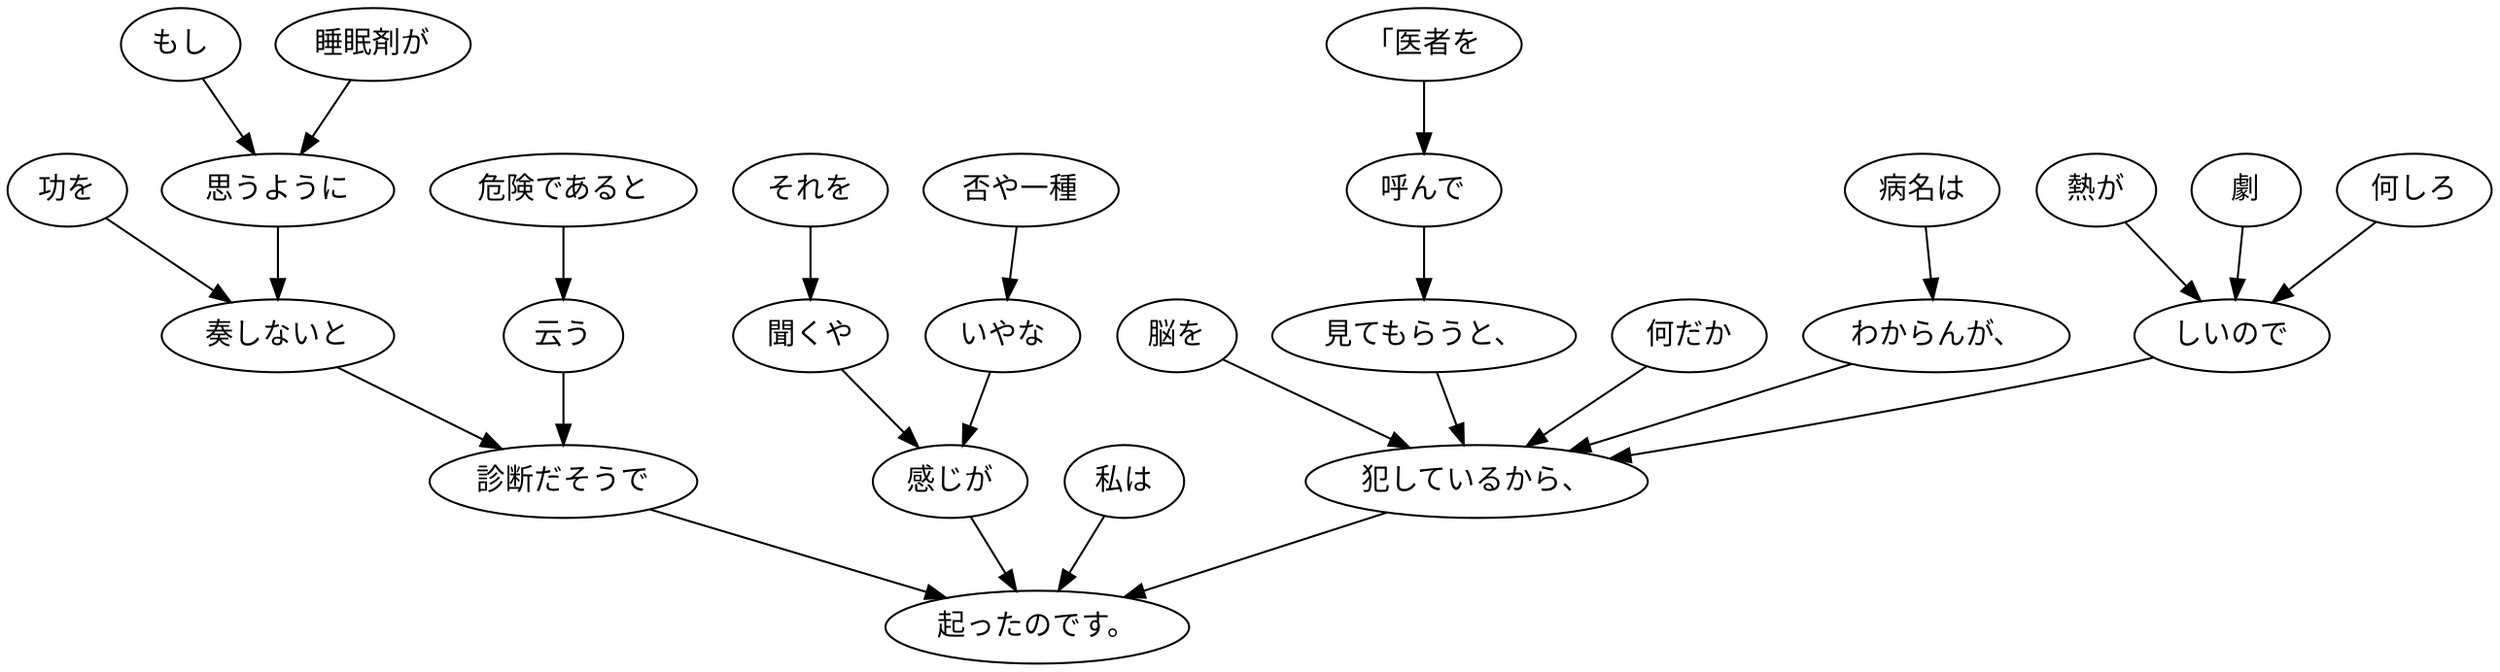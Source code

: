 digraph graph1111 {
	node0 [label="「医者を"];
	node1 [label="呼んで"];
	node2 [label="見てもらうと、"];
	node3 [label="何だか"];
	node4 [label="病名は"];
	node5 [label="わからんが、"];
	node6 [label="何しろ"];
	node7 [label="熱が"];
	node8 [label="劇"];
	node9 [label="しいので"];
	node10 [label="脳を"];
	node11 [label="犯しているから、"];
	node12 [label="もし"];
	node13 [label="睡眠剤が"];
	node14 [label="思うように"];
	node15 [label="功を"];
	node16 [label="奏しないと"];
	node17 [label="危険であると"];
	node18 [label="云う"];
	node19 [label="診断だそうで"];
	node20 [label="私は"];
	node21 [label="それを"];
	node22 [label="聞くや"];
	node23 [label="否や一種"];
	node24 [label="いやな"];
	node25 [label="感じが"];
	node26 [label="起ったのです。"];
	node0 -> node1;
	node1 -> node2;
	node2 -> node11;
	node3 -> node11;
	node4 -> node5;
	node5 -> node11;
	node6 -> node9;
	node7 -> node9;
	node8 -> node9;
	node9 -> node11;
	node10 -> node11;
	node11 -> node26;
	node12 -> node14;
	node13 -> node14;
	node14 -> node16;
	node15 -> node16;
	node16 -> node19;
	node17 -> node18;
	node18 -> node19;
	node19 -> node26;
	node20 -> node26;
	node21 -> node22;
	node22 -> node25;
	node23 -> node24;
	node24 -> node25;
	node25 -> node26;
}
